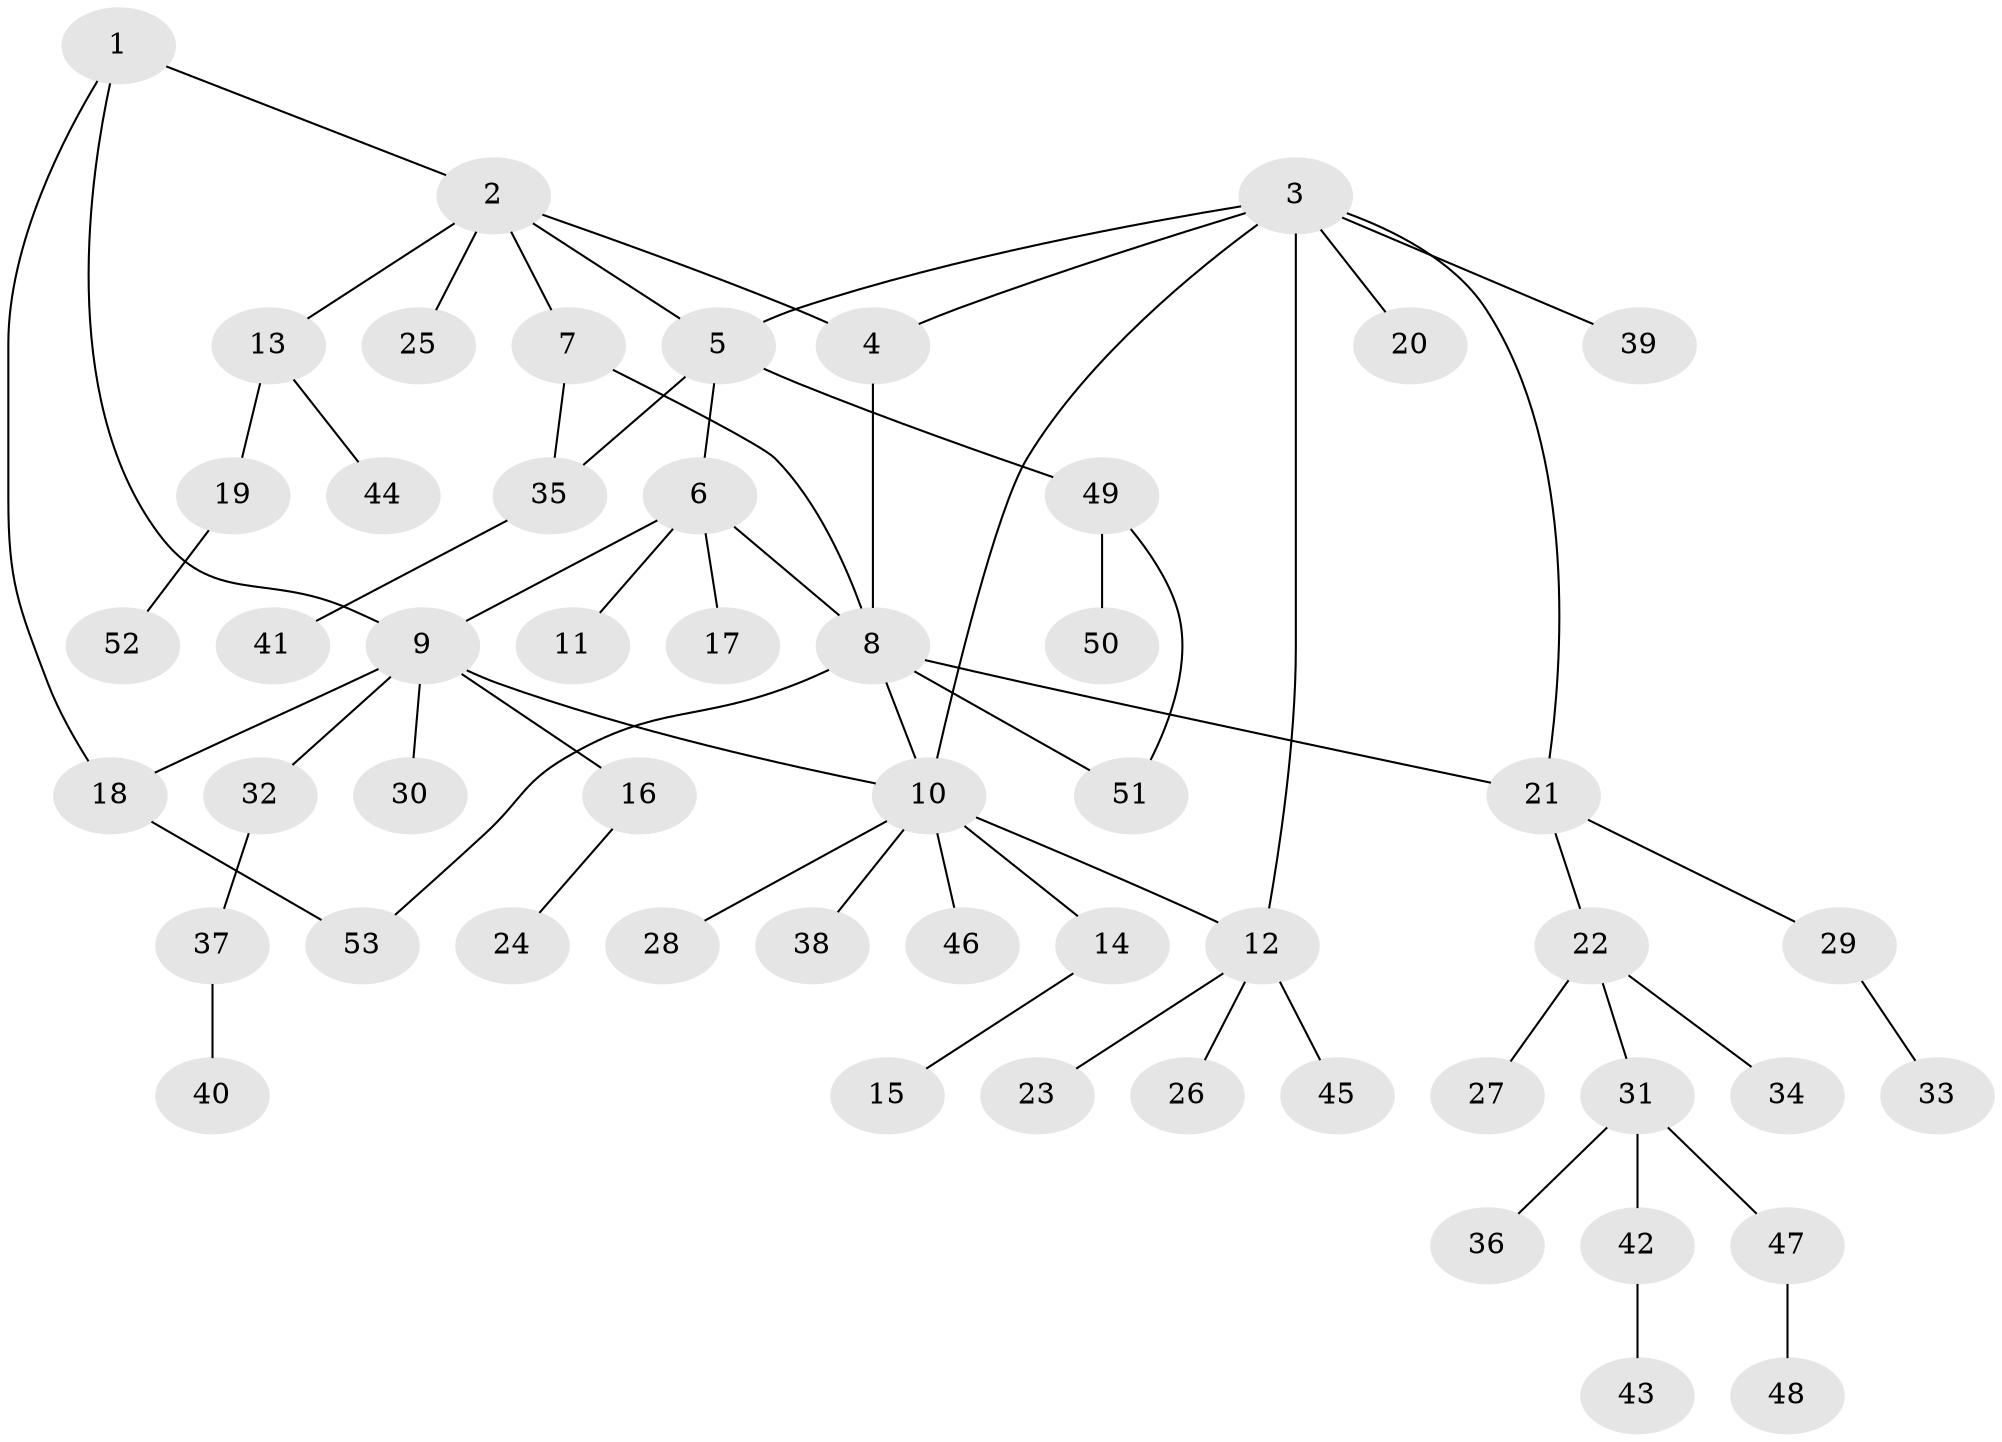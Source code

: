// Generated by graph-tools (version 1.1) at 2025/11/02/27/25 16:11:29]
// undirected, 53 vertices, 64 edges
graph export_dot {
graph [start="1"]
  node [color=gray90,style=filled];
  1;
  2;
  3;
  4;
  5;
  6;
  7;
  8;
  9;
  10;
  11;
  12;
  13;
  14;
  15;
  16;
  17;
  18;
  19;
  20;
  21;
  22;
  23;
  24;
  25;
  26;
  27;
  28;
  29;
  30;
  31;
  32;
  33;
  34;
  35;
  36;
  37;
  38;
  39;
  40;
  41;
  42;
  43;
  44;
  45;
  46;
  47;
  48;
  49;
  50;
  51;
  52;
  53;
  1 -- 2;
  1 -- 9;
  1 -- 18;
  2 -- 4;
  2 -- 5;
  2 -- 7;
  2 -- 13;
  2 -- 25;
  3 -- 4;
  3 -- 5;
  3 -- 10;
  3 -- 12;
  3 -- 20;
  3 -- 21;
  3 -- 39;
  4 -- 8;
  5 -- 6;
  5 -- 35;
  5 -- 49;
  6 -- 8;
  6 -- 9;
  6 -- 11;
  6 -- 17;
  7 -- 8;
  7 -- 35;
  8 -- 10;
  8 -- 21;
  8 -- 51;
  8 -- 53;
  9 -- 10;
  9 -- 16;
  9 -- 18;
  9 -- 30;
  9 -- 32;
  10 -- 12;
  10 -- 14;
  10 -- 28;
  10 -- 38;
  10 -- 46;
  12 -- 23;
  12 -- 26;
  12 -- 45;
  13 -- 19;
  13 -- 44;
  14 -- 15;
  16 -- 24;
  18 -- 53;
  19 -- 52;
  21 -- 22;
  21 -- 29;
  22 -- 27;
  22 -- 31;
  22 -- 34;
  29 -- 33;
  31 -- 36;
  31 -- 42;
  31 -- 47;
  32 -- 37;
  35 -- 41;
  37 -- 40;
  42 -- 43;
  47 -- 48;
  49 -- 50;
  49 -- 51;
}
